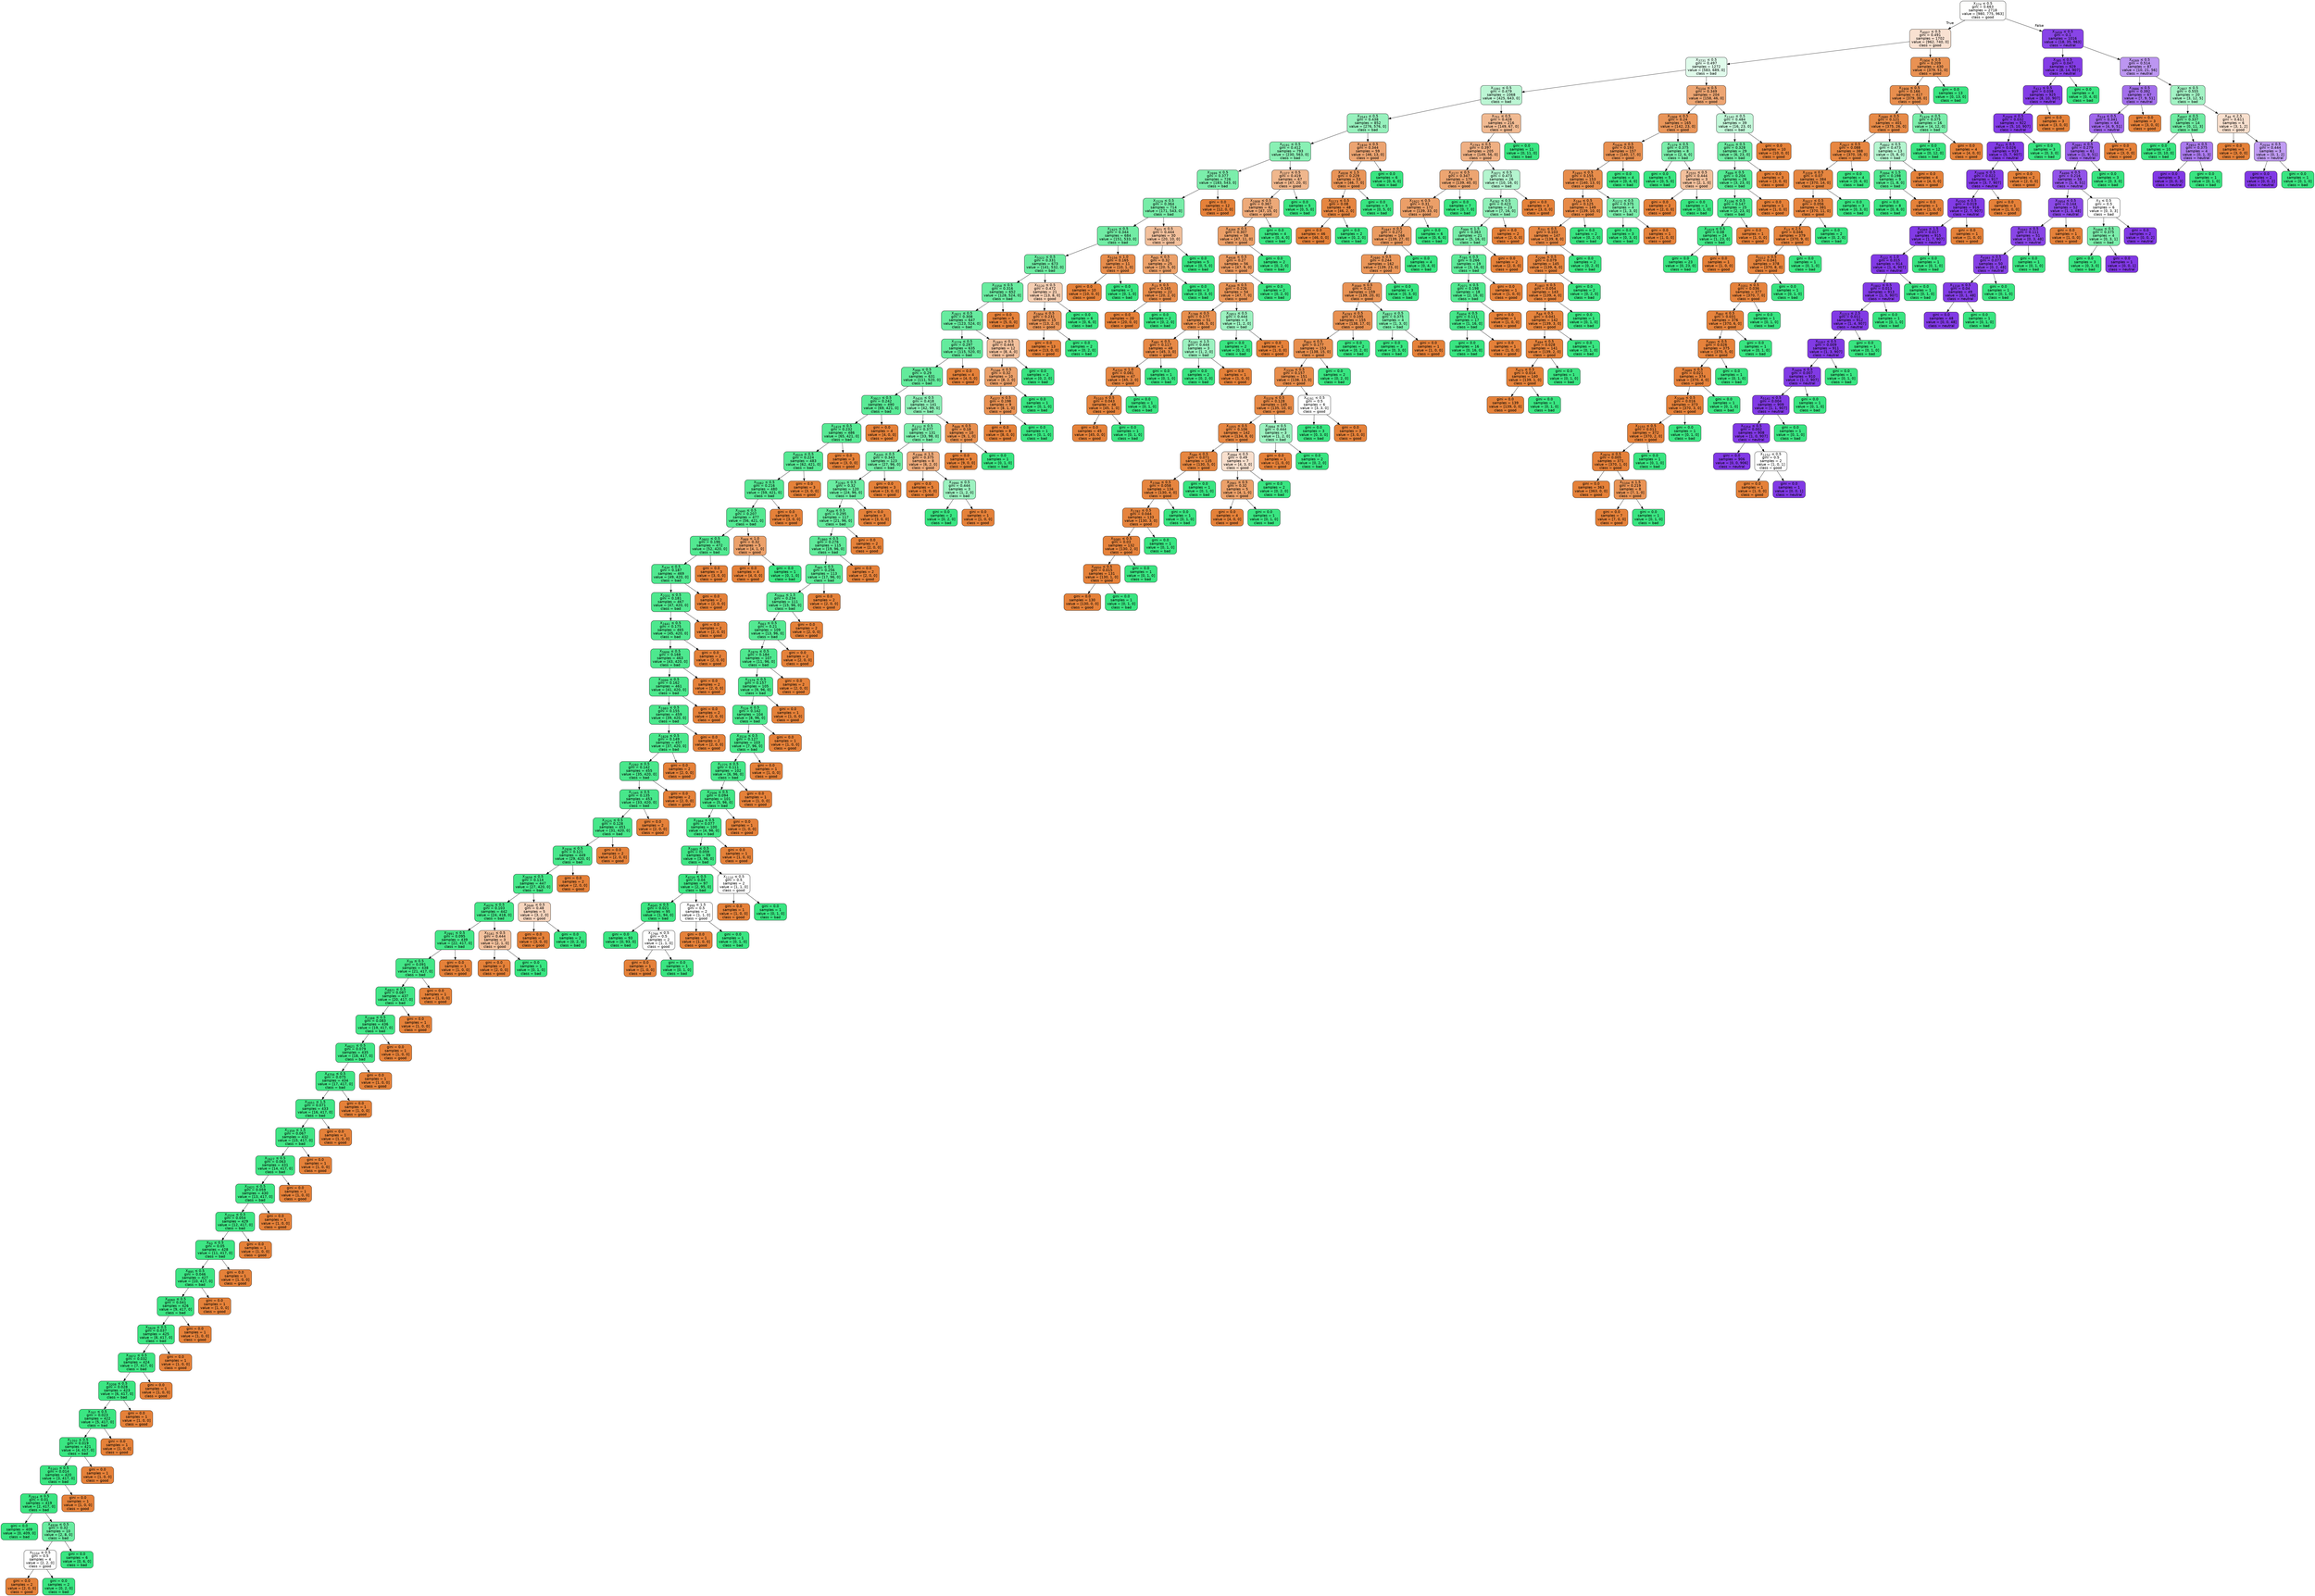 digraph Tree {
node [shape=box, style="filled, rounded", color="black", fontname=helvetica] ;
edge [fontname=helvetica] ;
0 [label=<X<SUB>274</SUB> &le; 0.5<br/>gini = 0.663<br/>samples = 2718<br/>value = [980, 775, 963]<br/>class = good>, fillcolor="#e5813902"] ;
1 [label=<X<SUB>4007</SUB> &le; 0.5<br/>gini = 0.491<br/>samples = 1702<br/>value = [962, 740, 0]<br/>class = good>, fillcolor="#e581393b"] ;
0 -> 1 [labeldistance=2.5, labelangle=45, headlabel="True"] ;
2 [label=<X<SUB>3731</SUB> &le; 0.5<br/>gini = 0.497<br/>samples = 1272<br/>value = [583, 689, 0]<br/>class = bad>, fillcolor="#39e58127"] ;
1 -> 2 ;
3 [label=<X<SUB>1091</SUB> &le; 0.5<br/>gini = 0.479<br/>samples = 1068<br/>value = [425, 643, 0]<br/>class = bad>, fillcolor="#39e58156"] ;
2 -> 3 ;
4 [label=<X<SUB>3543</SUB> &le; 0.5<br/>gini = 0.438<br/>samples = 852<br/>value = [276, 576, 0]<br/>class = bad>, fillcolor="#39e58185"] ;
3 -> 4 ;
5 [label=<X<SUB>4191</SUB> &le; 0.5<br/>gini = 0.412<br/>samples = 793<br/>value = [230, 563, 0]<br/>class = bad>, fillcolor="#39e58197"] ;
4 -> 5 ;
6 [label=<X<SUB>2699</SUB> &le; 0.5<br/>gini = 0.377<br/>samples = 726<br/>value = [183, 543, 0]<br/>class = bad>, fillcolor="#39e581a9"] ;
5 -> 6 ;
7 [label=<X<SUB>1529</SUB> &le; 0.5<br/>gini = 0.364<br/>samples = 714<br/>value = [171, 543, 0]<br/>class = bad>, fillcolor="#39e581af"] ;
6 -> 7 ;
8 [label=<X<SUB>2425</SUB> &le; 0.5<br/>gini = 0.344<br/>samples = 684<br/>value = [151, 533, 0]<br/>class = bad>, fillcolor="#39e581b7"] ;
7 -> 8 ;
9 [label=<X<SUB>5322</SUB> &le; 0.5<br/>gini = 0.331<br/>samples = 673<br/>value = [141, 532, 0]<br/>class = bad>, fillcolor="#39e581bb"] ;
8 -> 9 ;
10 [label=<X<SUB>3358</SUB> &le; 0.5<br/>gini = 0.316<br/>samples = 652<br/>value = [128, 524, 0]<br/>class = bad>, fillcolor="#39e581c1"] ;
9 -> 10 ;
11 [label=<X<SUB>2821</SUB> &le; 0.5<br/>gini = 0.308<br/>samples = 647<br/>value = [123, 524, 0]<br/>class = bad>, fillcolor="#39e581c3"] ;
10 -> 11 ;
12 [label=<X<SUB>3779</SUB> &le; 0.5<br/>gini = 0.297<br/>samples = 635<br/>value = [115, 520, 0]<br/>class = bad>, fillcolor="#39e581c7"] ;
11 -> 12 ;
13 [label=<X<SUB>999</SUB> &le; 0.5<br/>gini = 0.29<br/>samples = 631<br/>value = [111, 520, 0]<br/>class = bad>, fillcolor="#39e581c9"] ;
12 -> 13 ;
14 [label=<X<SUB>3917</SUB> &le; 0.5<br/>gini = 0.242<br/>samples = 490<br/>value = [69, 421, 0]<br/>class = bad>, fillcolor="#39e581d5"] ;
13 -> 14 ;
15 [label=<X<SUB>1419</SUB> &le; 0.5<br/>gini = 0.232<br/>samples = 486<br/>value = [65, 421, 0]<br/>class = bad>, fillcolor="#39e581d8"] ;
14 -> 15 ;
16 [label=<X<SUB>4019</SUB> &le; 0.5<br/>gini = 0.224<br/>samples = 483<br/>value = [62, 421, 0]<br/>class = bad>, fillcolor="#39e581d9"] ;
15 -> 16 ;
17 [label=<X<SUB>5082</SUB> &le; 0.5<br/>gini = 0.216<br/>samples = 480<br/>value = [59, 421, 0]<br/>class = bad>, fillcolor="#39e581db"] ;
16 -> 17 ;
18 [label=<X<SUB>2440</SUB> &le; 0.5<br/>gini = 0.207<br/>samples = 477<br/>value = [56, 421, 0]<br/>class = bad>, fillcolor="#39e581dd"] ;
17 -> 18 ;
19 [label=<X<SUB>3602</SUB> &le; 0.5<br/>gini = 0.196<br/>samples = 472<br/>value = [52, 420, 0]<br/>class = bad>, fillcolor="#39e581df"] ;
18 -> 19 ;
20 [label=<X<SUB>434</SUB> &le; 0.5<br/>gini = 0.187<br/>samples = 469<br/>value = [49, 420, 0]<br/>class = bad>, fillcolor="#39e581e1"] ;
19 -> 20 ;
21 [label=<X<SUB>2331</SUB> &le; 0.5<br/>gini = 0.181<br/>samples = 467<br/>value = [47, 420, 0]<br/>class = bad>, fillcolor="#39e581e2"] ;
20 -> 21 ;
22 [label=<X<SUB>2441</SUB> &le; 0.5<br/>gini = 0.175<br/>samples = 465<br/>value = [45, 420, 0]<br/>class = bad>, fillcolor="#39e581e4"] ;
21 -> 22 ;
23 [label=<X<SUB>5606</SUB> &le; 0.5<br/>gini = 0.168<br/>samples = 463<br/>value = [43, 420, 0]<br/>class = bad>, fillcolor="#39e581e5"] ;
22 -> 23 ;
24 [label=<X<SUB>3099</SUB> &le; 0.5<br/>gini = 0.162<br/>samples = 461<br/>value = [41, 420, 0]<br/>class = bad>, fillcolor="#39e581e6"] ;
23 -> 24 ;
25 [label=<X<SUB>1983</SUB> &le; 0.5<br/>gini = 0.155<br/>samples = 459<br/>value = [39, 420, 0]<br/>class = bad>, fillcolor="#39e581e7"] ;
24 -> 25 ;
26 [label=<X<SUB>1828</SUB> &le; 0.5<br/>gini = 0.149<br/>samples = 457<br/>value = [37, 420, 0]<br/>class = bad>, fillcolor="#39e581e9"] ;
25 -> 26 ;
27 [label=<X<SUB>2292</SUB> &le; 0.5<br/>gini = 0.142<br/>samples = 455<br/>value = [35, 420, 0]<br/>class = bad>, fillcolor="#39e581ea"] ;
26 -> 27 ;
28 [label=<X<SUB>1345</SUB> &le; 0.5<br/>gini = 0.135<br/>samples = 453<br/>value = [33, 420, 0]<br/>class = bad>, fillcolor="#39e581eb"] ;
27 -> 28 ;
29 [label=<X<SUB>2525</SUB> &le; 0.5<br/>gini = 0.128<br/>samples = 451<br/>value = [31, 420, 0]<br/>class = bad>, fillcolor="#39e581ec"] ;
28 -> 29 ;
30 [label=<X<SUB>2936</SUB> &le; 0.5<br/>gini = 0.121<br/>samples = 449<br/>value = [29, 420, 0]<br/>class = bad>, fillcolor="#39e581ed"] ;
29 -> 30 ;
31 [label=<X<SUB>3658</SUB> &le; 0.5<br/>gini = 0.114<br/>samples = 447<br/>value = [27, 420, 0]<br/>class = bad>, fillcolor="#39e581ef"] ;
30 -> 31 ;
32 [label=<X<SUB>4076</SUB> &le; 0.5<br/>gini = 0.103<br/>samples = 442<br/>value = [24, 418, 0]<br/>class = bad>, fillcolor="#39e581f0"] ;
31 -> 32 ;
33 [label=<X<SUB>2991</SUB> &le; 0.5<br/>gini = 0.095<br/>samples = 439<br/>value = [22, 417, 0]<br/>class = bad>, fillcolor="#39e581f2"] ;
32 -> 33 ;
34 [label=<X<SUB>39</SUB> &le; 0.5<br/>gini = 0.091<br/>samples = 438<br/>value = [21, 417, 0]<br/>class = bad>, fillcolor="#39e581f2"] ;
33 -> 34 ;
35 [label=<X<SUB>4821</SUB> &le; 0.5<br/>gini = 0.087<br/>samples = 437<br/>value = [20, 417, 0]<br/>class = bad>, fillcolor="#39e581f3"] ;
34 -> 35 ;
36 [label=<X<SUB>2388</SUB> &le; 0.5<br/>gini = 0.083<br/>samples = 436<br/>value = [19, 417, 0]<br/>class = bad>, fillcolor="#39e581f3"] ;
35 -> 36 ;
37 [label=<X<SUB>4621</SUB> &le; 0.5<br/>gini = 0.079<br/>samples = 435<br/>value = [18, 417, 0]<br/>class = bad>, fillcolor="#39e581f4"] ;
36 -> 37 ;
38 [label=<X<SUB>4756</SUB> &le; 0.5<br/>gini = 0.075<br/>samples = 434<br/>value = [17, 417, 0]<br/>class = bad>, fillcolor="#39e581f5"] ;
37 -> 38 ;
39 [label=<X<SUB>3051</SUB> &le; 1.5<br/>gini = 0.071<br/>samples = 433<br/>value = [16, 417, 0]<br/>class = bad>, fillcolor="#39e581f5"] ;
38 -> 39 ;
40 [label=<X<SUB>1359</SUB> &le; 1.5<br/>gini = 0.067<br/>samples = 432<br/>value = [15, 417, 0]<br/>class = bad>, fillcolor="#39e581f6"] ;
39 -> 40 ;
41 [label=<X<SUB>1627</SUB> &le; 0.5<br/>gini = 0.063<br/>samples = 431<br/>value = [14, 417, 0]<br/>class = bad>, fillcolor="#39e581f6"] ;
40 -> 41 ;
42 [label=<X<SUB>2421</SUB> &le; 0.5<br/>gini = 0.059<br/>samples = 430<br/>value = [13, 417, 0]<br/>class = bad>, fillcolor="#39e581f7"] ;
41 -> 42 ;
43 [label=<X<SUB>2534</SUB> &le; 0.5<br/>gini = 0.054<br/>samples = 429<br/>value = [12, 417, 0]<br/>class = bad>, fillcolor="#39e581f8"] ;
42 -> 43 ;
44 [label=<X<SUB>93</SUB> &le; 0.5<br/>gini = 0.05<br/>samples = 428<br/>value = [11, 417, 0]<br/>class = bad>, fillcolor="#39e581f8"] ;
43 -> 44 ;
45 [label=<X<SUB>895</SUB> &le; 0.5<br/>gini = 0.046<br/>samples = 427<br/>value = [10, 417, 0]<br/>class = bad>, fillcolor="#39e581f9"] ;
44 -> 45 ;
46 [label=<X<SUB>4060</SUB> &le; 0.5<br/>gini = 0.041<br/>samples = 426<br/>value = [9, 417, 0]<br/>class = bad>, fillcolor="#39e581f9"] ;
45 -> 46 ;
47 [label=<X<SUB>5628</SUB> &le; 0.5<br/>gini = 0.037<br/>samples = 425<br/>value = [8, 417, 0]<br/>class = bad>, fillcolor="#39e581fa"] ;
46 -> 47 ;
48 [label=<X<SUB>3972</SUB> &le; 0.5<br/>gini = 0.032<br/>samples = 424<br/>value = [7, 417, 0]<br/>class = bad>, fillcolor="#39e581fb"] ;
47 -> 48 ;
49 [label=<X<SUB>3208</SUB> &le; 0.5<br/>gini = 0.028<br/>samples = 423<br/>value = [6, 417, 0]<br/>class = bad>, fillcolor="#39e581fb"] ;
48 -> 49 ;
50 [label=<X<SUB>707</SUB> &le; 0.5<br/>gini = 0.023<br/>samples = 422<br/>value = [5, 417, 0]<br/>class = bad>, fillcolor="#39e581fc"] ;
49 -> 50 ;
51 [label=<X<SUB>1702</SUB> &le; 0.5<br/>gini = 0.019<br/>samples = 421<br/>value = [4, 417, 0]<br/>class = bad>, fillcolor="#39e581fd"] ;
50 -> 51 ;
52 [label=<X<SUB>5163</SUB> &le; 0.5<br/>gini = 0.014<br/>samples = 420<br/>value = [3, 417, 0]<br/>class = bad>, fillcolor="#39e581fd"] ;
51 -> 52 ;
53 [label=<X<SUB>2914</SUB> &le; 0.5<br/>gini = 0.01<br/>samples = 419<br/>value = [2, 417, 0]<br/>class = bad>, fillcolor="#39e581fe"] ;
52 -> 53 ;
54 [label=<gini = 0.0<br/>samples = 409<br/>value = [0, 409, 0]<br/>class = bad>, fillcolor="#39e581ff"] ;
53 -> 54 ;
55 [label=<X<SUB>4938</SUB> &le; 0.5<br/>gini = 0.32<br/>samples = 10<br/>value = [2, 8, 0]<br/>class = bad>, fillcolor="#39e581bf"] ;
53 -> 55 ;
56 [label=<X<SUB>5104</SUB> &le; 0.5<br/>gini = 0.5<br/>samples = 4<br/>value = [2, 2, 0]<br/>class = good>, fillcolor="#e5813900"] ;
55 -> 56 ;
57 [label=<gini = 0.0<br/>samples = 2<br/>value = [2, 0, 0]<br/>class = good>, fillcolor="#e58139ff"] ;
56 -> 57 ;
58 [label=<gini = 0.0<br/>samples = 2<br/>value = [0, 2, 0]<br/>class = bad>, fillcolor="#39e581ff"] ;
56 -> 58 ;
59 [label=<gini = 0.0<br/>samples = 6<br/>value = [0, 6, 0]<br/>class = bad>, fillcolor="#39e581ff"] ;
55 -> 59 ;
60 [label=<gini = 0.0<br/>samples = 1<br/>value = [1, 0, 0]<br/>class = good>, fillcolor="#e58139ff"] ;
52 -> 60 ;
61 [label=<gini = 0.0<br/>samples = 1<br/>value = [1, 0, 0]<br/>class = good>, fillcolor="#e58139ff"] ;
51 -> 61 ;
62 [label=<gini = 0.0<br/>samples = 1<br/>value = [1, 0, 0]<br/>class = good>, fillcolor="#e58139ff"] ;
50 -> 62 ;
63 [label=<gini = 0.0<br/>samples = 1<br/>value = [1, 0, 0]<br/>class = good>, fillcolor="#e58139ff"] ;
49 -> 63 ;
64 [label=<gini = 0.0<br/>samples = 1<br/>value = [1, 0, 0]<br/>class = good>, fillcolor="#e58139ff"] ;
48 -> 64 ;
65 [label=<gini = 0.0<br/>samples = 1<br/>value = [1, 0, 0]<br/>class = good>, fillcolor="#e58139ff"] ;
47 -> 65 ;
66 [label=<gini = 0.0<br/>samples = 1<br/>value = [1, 0, 0]<br/>class = good>, fillcolor="#e58139ff"] ;
46 -> 66 ;
67 [label=<gini = 0.0<br/>samples = 1<br/>value = [1, 0, 0]<br/>class = good>, fillcolor="#e58139ff"] ;
45 -> 67 ;
68 [label=<gini = 0.0<br/>samples = 1<br/>value = [1, 0, 0]<br/>class = good>, fillcolor="#e58139ff"] ;
44 -> 68 ;
69 [label=<gini = 0.0<br/>samples = 1<br/>value = [1, 0, 0]<br/>class = good>, fillcolor="#e58139ff"] ;
43 -> 69 ;
70 [label=<gini = 0.0<br/>samples = 1<br/>value = [1, 0, 0]<br/>class = good>, fillcolor="#e58139ff"] ;
42 -> 70 ;
71 [label=<gini = 0.0<br/>samples = 1<br/>value = [1, 0, 0]<br/>class = good>, fillcolor="#e58139ff"] ;
41 -> 71 ;
72 [label=<gini = 0.0<br/>samples = 1<br/>value = [1, 0, 0]<br/>class = good>, fillcolor="#e58139ff"] ;
40 -> 72 ;
73 [label=<gini = 0.0<br/>samples = 1<br/>value = [1, 0, 0]<br/>class = good>, fillcolor="#e58139ff"] ;
39 -> 73 ;
74 [label=<gini = 0.0<br/>samples = 1<br/>value = [1, 0, 0]<br/>class = good>, fillcolor="#e58139ff"] ;
38 -> 74 ;
75 [label=<gini = 0.0<br/>samples = 1<br/>value = [1, 0, 0]<br/>class = good>, fillcolor="#e58139ff"] ;
37 -> 75 ;
76 [label=<gini = 0.0<br/>samples = 1<br/>value = [1, 0, 0]<br/>class = good>, fillcolor="#e58139ff"] ;
36 -> 76 ;
77 [label=<gini = 0.0<br/>samples = 1<br/>value = [1, 0, 0]<br/>class = good>, fillcolor="#e58139ff"] ;
35 -> 77 ;
78 [label=<gini = 0.0<br/>samples = 1<br/>value = [1, 0, 0]<br/>class = good>, fillcolor="#e58139ff"] ;
34 -> 78 ;
79 [label=<gini = 0.0<br/>samples = 1<br/>value = [1, 0, 0]<br/>class = good>, fillcolor="#e58139ff"] ;
33 -> 79 ;
80 [label=<X<SUB>5161</SUB> &le; 0.5<br/>gini = 0.444<br/>samples = 3<br/>value = [2, 1, 0]<br/>class = good>, fillcolor="#e581397f"] ;
32 -> 80 ;
81 [label=<gini = 0.0<br/>samples = 2<br/>value = [2, 0, 0]<br/>class = good>, fillcolor="#e58139ff"] ;
80 -> 81 ;
82 [label=<gini = 0.0<br/>samples = 1<br/>value = [0, 1, 0]<br/>class = bad>, fillcolor="#39e581ff"] ;
80 -> 82 ;
83 [label=<X<SUB>2646</SUB> &le; 0.5<br/>gini = 0.48<br/>samples = 5<br/>value = [3, 2, 0]<br/>class = good>, fillcolor="#e5813955"] ;
31 -> 83 ;
84 [label=<gini = 0.0<br/>samples = 3<br/>value = [3, 0, 0]<br/>class = good>, fillcolor="#e58139ff"] ;
83 -> 84 ;
85 [label=<gini = 0.0<br/>samples = 2<br/>value = [0, 2, 0]<br/>class = bad>, fillcolor="#39e581ff"] ;
83 -> 85 ;
86 [label=<gini = 0.0<br/>samples = 2<br/>value = [2, 0, 0]<br/>class = good>, fillcolor="#e58139ff"] ;
30 -> 86 ;
87 [label=<gini = 0.0<br/>samples = 2<br/>value = [2, 0, 0]<br/>class = good>, fillcolor="#e58139ff"] ;
29 -> 87 ;
88 [label=<gini = 0.0<br/>samples = 2<br/>value = [2, 0, 0]<br/>class = good>, fillcolor="#e58139ff"] ;
28 -> 88 ;
89 [label=<gini = 0.0<br/>samples = 2<br/>value = [2, 0, 0]<br/>class = good>, fillcolor="#e58139ff"] ;
27 -> 89 ;
90 [label=<gini = 0.0<br/>samples = 2<br/>value = [2, 0, 0]<br/>class = good>, fillcolor="#e58139ff"] ;
26 -> 90 ;
91 [label=<gini = 0.0<br/>samples = 2<br/>value = [2, 0, 0]<br/>class = good>, fillcolor="#e58139ff"] ;
25 -> 91 ;
92 [label=<gini = 0.0<br/>samples = 2<br/>value = [2, 0, 0]<br/>class = good>, fillcolor="#e58139ff"] ;
24 -> 92 ;
93 [label=<gini = 0.0<br/>samples = 2<br/>value = [2, 0, 0]<br/>class = good>, fillcolor="#e58139ff"] ;
23 -> 93 ;
94 [label=<gini = 0.0<br/>samples = 2<br/>value = [2, 0, 0]<br/>class = good>, fillcolor="#e58139ff"] ;
22 -> 94 ;
95 [label=<gini = 0.0<br/>samples = 2<br/>value = [2, 0, 0]<br/>class = good>, fillcolor="#e58139ff"] ;
21 -> 95 ;
96 [label=<gini = 0.0<br/>samples = 2<br/>value = [2, 0, 0]<br/>class = good>, fillcolor="#e58139ff"] ;
20 -> 96 ;
97 [label=<gini = 0.0<br/>samples = 3<br/>value = [3, 0, 0]<br/>class = good>, fillcolor="#e58139ff"] ;
19 -> 97 ;
98 [label=<X<SUB>969</SUB> &le; 1.0<br/>gini = 0.32<br/>samples = 5<br/>value = [4, 1, 0]<br/>class = good>, fillcolor="#e58139bf"] ;
18 -> 98 ;
99 [label=<gini = 0.0<br/>samples = 4<br/>value = [4, 0, 0]<br/>class = good>, fillcolor="#e58139ff"] ;
98 -> 99 ;
100 [label=<gini = 0.0<br/>samples = 1<br/>value = [0, 1, 0]<br/>class = bad>, fillcolor="#39e581ff"] ;
98 -> 100 ;
101 [label=<gini = 0.0<br/>samples = 3<br/>value = [3, 0, 0]<br/>class = good>, fillcolor="#e58139ff"] ;
17 -> 101 ;
102 [label=<gini = 0.0<br/>samples = 3<br/>value = [3, 0, 0]<br/>class = good>, fillcolor="#e58139ff"] ;
16 -> 102 ;
103 [label=<gini = 0.0<br/>samples = 3<br/>value = [3, 0, 0]<br/>class = good>, fillcolor="#e58139ff"] ;
15 -> 103 ;
104 [label=<gini = 0.0<br/>samples = 4<br/>value = [4, 0, 0]<br/>class = good>, fillcolor="#e58139ff"] ;
14 -> 104 ;
105 [label=<X<SUB>5435</SUB> &le; 0.5<br/>gini = 0.418<br/>samples = 141<br/>value = [42, 99, 0]<br/>class = bad>, fillcolor="#39e58193"] ;
13 -> 105 ;
106 [label=<X<SUB>1152</SUB> &le; 0.5<br/>gini = 0.377<br/>samples = 131<br/>value = [33, 98, 0]<br/>class = bad>, fillcolor="#39e581a9"] ;
105 -> 106 ;
107 [label=<X<SUB>4205</SUB> &le; 0.5<br/>gini = 0.343<br/>samples = 123<br/>value = [27, 96, 0]<br/>class = bad>, fillcolor="#39e581b7"] ;
106 -> 107 ;
108 [label=<X<SUB>3283</SUB> &le; 0.5<br/>gini = 0.32<br/>samples = 120<br/>value = [24, 96, 0]<br/>class = bad>, fillcolor="#39e581bf"] ;
107 -> 108 ;
109 [label=<X<SUB>589</SUB> &le; 0.5<br/>gini = 0.295<br/>samples = 117<br/>value = [21, 96, 0]<br/>class = bad>, fillcolor="#39e581c7"] ;
108 -> 109 ;
110 [label=<X<SUB>1860</SUB> &le; 0.5<br/>gini = 0.276<br/>samples = 115<br/>value = [19, 96, 0]<br/>class = bad>, fillcolor="#39e581cd"] ;
109 -> 110 ;
111 [label=<X<SUB>965</SUB> &le; 0.5<br/>gini = 0.256<br/>samples = 113<br/>value = [17, 96, 0]<br/>class = bad>, fillcolor="#39e581d2"] ;
110 -> 111 ;
112 [label=<X<SUB>5064</SUB> &le; 1.5<br/>gini = 0.234<br/>samples = 111<br/>value = [15, 96, 0]<br/>class = bad>, fillcolor="#39e581d7"] ;
111 -> 112 ;
113 [label=<X<SUB>663</SUB> &le; 0.5<br/>gini = 0.21<br/>samples = 109<br/>value = [13, 96, 0]<br/>class = bad>, fillcolor="#39e581dc"] ;
112 -> 113 ;
114 [label=<X<SUB>2879</SUB> &le; 0.5<br/>gini = 0.184<br/>samples = 107<br/>value = [11, 96, 0]<br/>class = bad>, fillcolor="#39e581e2"] ;
113 -> 114 ;
115 [label=<X<SUB>1579</SUB> &le; 0.5<br/>gini = 0.157<br/>samples = 105<br/>value = [9, 96, 0]<br/>class = bad>, fillcolor="#39e581e7"] ;
114 -> 115 ;
116 [label=<X<SUB>516</SUB> &le; 0.5<br/>gini = 0.142<br/>samples = 104<br/>value = [8, 96, 0]<br/>class = bad>, fillcolor="#39e581ea"] ;
115 -> 116 ;
117 [label=<X<SUB>3516</SUB> &le; 0.5<br/>gini = 0.127<br/>samples = 103<br/>value = [7, 96, 0]<br/>class = bad>, fillcolor="#39e581ec"] ;
116 -> 117 ;
118 [label=<X<SUB>1775</SUB> &le; 0.5<br/>gini = 0.111<br/>samples = 102<br/>value = [6, 96, 0]<br/>class = bad>, fillcolor="#39e581ef"] ;
117 -> 118 ;
119 [label=<X<SUB>2506</SUB> &le; 0.5<br/>gini = 0.094<br/>samples = 101<br/>value = [5, 96, 0]<br/>class = bad>, fillcolor="#39e581f2"] ;
118 -> 119 ;
120 [label=<X<SUB>1964</SUB> &le; 0.5<br/>gini = 0.077<br/>samples = 100<br/>value = [4, 96, 0]<br/>class = bad>, fillcolor="#39e581f4"] ;
119 -> 120 ;
121 [label=<X<SUB>1683</SUB> &le; 0.5<br/>gini = 0.059<br/>samples = 99<br/>value = [3, 96, 0]<br/>class = bad>, fillcolor="#39e581f7"] ;
120 -> 121 ;
122 [label=<X<SUB>4720</SUB> &le; 0.5<br/>gini = 0.04<br/>samples = 97<br/>value = [2, 95, 0]<br/>class = bad>, fillcolor="#39e581fa"] ;
121 -> 122 ;
123 [label=<X<SUB>4045</SUB> &le; 0.5<br/>gini = 0.021<br/>samples = 95<br/>value = [1, 94, 0]<br/>class = bad>, fillcolor="#39e581fc"] ;
122 -> 123 ;
124 [label=<gini = 0.0<br/>samples = 93<br/>value = [0, 93, 0]<br/>class = bad>, fillcolor="#39e581ff"] ;
123 -> 124 ;
125 [label=<X<SUB>1766</SUB> &le; 0.5<br/>gini = 0.5<br/>samples = 2<br/>value = [1, 1, 0]<br/>class = good>, fillcolor="#e5813900"] ;
123 -> 125 ;
126 [label=<gini = 0.0<br/>samples = 1<br/>value = [1, 0, 0]<br/>class = good>, fillcolor="#e58139ff"] ;
125 -> 126 ;
127 [label=<gini = 0.0<br/>samples = 1<br/>value = [0, 1, 0]<br/>class = bad>, fillcolor="#39e581ff"] ;
125 -> 127 ;
128 [label=<X<SUB>999</SUB> &le; 1.5<br/>gini = 0.5<br/>samples = 2<br/>value = [1, 1, 0]<br/>class = good>, fillcolor="#e5813900"] ;
122 -> 128 ;
129 [label=<gini = 0.0<br/>samples = 1<br/>value = [1, 0, 0]<br/>class = good>, fillcolor="#e58139ff"] ;
128 -> 129 ;
130 [label=<gini = 0.0<br/>samples = 1<br/>value = [0, 1, 0]<br/>class = bad>, fillcolor="#39e581ff"] ;
128 -> 130 ;
131 [label=<X<SUB>1110</SUB> &le; 0.5<br/>gini = 0.5<br/>samples = 2<br/>value = [1, 1, 0]<br/>class = good>, fillcolor="#e5813900"] ;
121 -> 131 ;
132 [label=<gini = 0.0<br/>samples = 1<br/>value = [1, 0, 0]<br/>class = good>, fillcolor="#e58139ff"] ;
131 -> 132 ;
133 [label=<gini = 0.0<br/>samples = 1<br/>value = [0, 1, 0]<br/>class = bad>, fillcolor="#39e581ff"] ;
131 -> 133 ;
134 [label=<gini = 0.0<br/>samples = 1<br/>value = [1, 0, 0]<br/>class = good>, fillcolor="#e58139ff"] ;
120 -> 134 ;
135 [label=<gini = 0.0<br/>samples = 1<br/>value = [1, 0, 0]<br/>class = good>, fillcolor="#e58139ff"] ;
119 -> 135 ;
136 [label=<gini = 0.0<br/>samples = 1<br/>value = [1, 0, 0]<br/>class = good>, fillcolor="#e58139ff"] ;
118 -> 136 ;
137 [label=<gini = 0.0<br/>samples = 1<br/>value = [1, 0, 0]<br/>class = good>, fillcolor="#e58139ff"] ;
117 -> 137 ;
138 [label=<gini = 0.0<br/>samples = 1<br/>value = [1, 0, 0]<br/>class = good>, fillcolor="#e58139ff"] ;
116 -> 138 ;
139 [label=<gini = 0.0<br/>samples = 1<br/>value = [1, 0, 0]<br/>class = good>, fillcolor="#e58139ff"] ;
115 -> 139 ;
140 [label=<gini = 0.0<br/>samples = 2<br/>value = [2, 0, 0]<br/>class = good>, fillcolor="#e58139ff"] ;
114 -> 140 ;
141 [label=<gini = 0.0<br/>samples = 2<br/>value = [2, 0, 0]<br/>class = good>, fillcolor="#e58139ff"] ;
113 -> 141 ;
142 [label=<gini = 0.0<br/>samples = 2<br/>value = [2, 0, 0]<br/>class = good>, fillcolor="#e58139ff"] ;
112 -> 142 ;
143 [label=<gini = 0.0<br/>samples = 2<br/>value = [2, 0, 0]<br/>class = good>, fillcolor="#e58139ff"] ;
111 -> 143 ;
144 [label=<gini = 0.0<br/>samples = 2<br/>value = [2, 0, 0]<br/>class = good>, fillcolor="#e58139ff"] ;
110 -> 144 ;
145 [label=<gini = 0.0<br/>samples = 2<br/>value = [2, 0, 0]<br/>class = good>, fillcolor="#e58139ff"] ;
109 -> 145 ;
146 [label=<gini = 0.0<br/>samples = 3<br/>value = [3, 0, 0]<br/>class = good>, fillcolor="#e58139ff"] ;
108 -> 146 ;
147 [label=<gini = 0.0<br/>samples = 3<br/>value = [3, 0, 0]<br/>class = good>, fillcolor="#e58139ff"] ;
107 -> 147 ;
148 [label=<X<SUB>3396</SUB> &le; 1.5<br/>gini = 0.375<br/>samples = 8<br/>value = [6, 2, 0]<br/>class = good>, fillcolor="#e58139aa"] ;
106 -> 148 ;
149 [label=<gini = 0.0<br/>samples = 5<br/>value = [5, 0, 0]<br/>class = good>, fillcolor="#e58139ff"] ;
148 -> 149 ;
150 [label=<X<SUB>3990</SUB> &le; 0.5<br/>gini = 0.444<br/>samples = 3<br/>value = [1, 2, 0]<br/>class = bad>, fillcolor="#39e5817f"] ;
148 -> 150 ;
151 [label=<gini = 0.0<br/>samples = 2<br/>value = [0, 2, 0]<br/>class = bad>, fillcolor="#39e581ff"] ;
150 -> 151 ;
152 [label=<gini = 0.0<br/>samples = 1<br/>value = [1, 0, 0]<br/>class = good>, fillcolor="#e58139ff"] ;
150 -> 152 ;
153 [label=<X<SUB>949</SUB> &le; 0.5<br/>gini = 0.18<br/>samples = 10<br/>value = [9, 1, 0]<br/>class = good>, fillcolor="#e58139e3"] ;
105 -> 153 ;
154 [label=<gini = 0.0<br/>samples = 9<br/>value = [9, 0, 0]<br/>class = good>, fillcolor="#e58139ff"] ;
153 -> 154 ;
155 [label=<gini = 0.0<br/>samples = 1<br/>value = [0, 1, 0]<br/>class = bad>, fillcolor="#39e581ff"] ;
153 -> 155 ;
156 [label=<gini = 0.0<br/>samples = 4<br/>value = [4, 0, 0]<br/>class = good>, fillcolor="#e58139ff"] ;
12 -> 156 ;
157 [label=<X<SUB>1683</SUB> &le; 0.5<br/>gini = 0.444<br/>samples = 12<br/>value = [8, 4, 0]<br/>class = good>, fillcolor="#e581397f"] ;
11 -> 157 ;
158 [label=<X<SUB>5346</SUB> &le; 0.5<br/>gini = 0.32<br/>samples = 10<br/>value = [8, 2, 0]<br/>class = good>, fillcolor="#e58139bf"] ;
157 -> 158 ;
159 [label=<X<SUB>4377</SUB> &le; 0.5<br/>gini = 0.198<br/>samples = 9<br/>value = [8, 1, 0]<br/>class = good>, fillcolor="#e58139df"] ;
158 -> 159 ;
160 [label=<gini = 0.0<br/>samples = 8<br/>value = [8, 0, 0]<br/>class = good>, fillcolor="#e58139ff"] ;
159 -> 160 ;
161 [label=<gini = 0.0<br/>samples = 1<br/>value = [0, 1, 0]<br/>class = bad>, fillcolor="#39e581ff"] ;
159 -> 161 ;
162 [label=<gini = 0.0<br/>samples = 1<br/>value = [0, 1, 0]<br/>class = bad>, fillcolor="#39e581ff"] ;
158 -> 162 ;
163 [label=<gini = 0.0<br/>samples = 2<br/>value = [0, 2, 0]<br/>class = bad>, fillcolor="#39e581ff"] ;
157 -> 163 ;
164 [label=<gini = 0.0<br/>samples = 5<br/>value = [5, 0, 0]<br/>class = good>, fillcolor="#e58139ff"] ;
10 -> 164 ;
165 [label=<X<SUB>5120</SUB> &le; 0.5<br/>gini = 0.472<br/>samples = 21<br/>value = [13, 8, 0]<br/>class = good>, fillcolor="#e5813962"] ;
9 -> 165 ;
166 [label=<X<SUB>1904</SUB> &le; 0.5<br/>gini = 0.231<br/>samples = 15<br/>value = [13, 2, 0]<br/>class = good>, fillcolor="#e58139d8"] ;
165 -> 166 ;
167 [label=<gini = 0.0<br/>samples = 13<br/>value = [13, 0, 0]<br/>class = good>, fillcolor="#e58139ff"] ;
166 -> 167 ;
168 [label=<gini = 0.0<br/>samples = 2<br/>value = [0, 2, 0]<br/>class = bad>, fillcolor="#39e581ff"] ;
166 -> 168 ;
169 [label=<gini = 0.0<br/>samples = 6<br/>value = [0, 6, 0]<br/>class = bad>, fillcolor="#39e581ff"] ;
165 -> 169 ;
170 [label=<X<SUB>5156</SUB> &le; 1.0<br/>gini = 0.165<br/>samples = 11<br/>value = [10, 1, 0]<br/>class = good>, fillcolor="#e58139e6"] ;
8 -> 170 ;
171 [label=<gini = 0.0<br/>samples = 10<br/>value = [10, 0, 0]<br/>class = good>, fillcolor="#e58139ff"] ;
170 -> 171 ;
172 [label=<gini = 0.0<br/>samples = 1<br/>value = [0, 1, 0]<br/>class = bad>, fillcolor="#39e581ff"] ;
170 -> 172 ;
173 [label=<X<SUB>971</SUB> &le; 0.5<br/>gini = 0.444<br/>samples = 30<br/>value = [20, 10, 0]<br/>class = good>, fillcolor="#e581397f"] ;
7 -> 173 ;
174 [label=<X<SUB>665</SUB> &le; 0.5<br/>gini = 0.32<br/>samples = 25<br/>value = [20, 5, 0]<br/>class = good>, fillcolor="#e58139bf"] ;
173 -> 174 ;
175 [label=<X<SUB>13</SUB> &le; 0.5<br/>gini = 0.165<br/>samples = 22<br/>value = [20, 2, 0]<br/>class = good>, fillcolor="#e58139e6"] ;
174 -> 175 ;
176 [label=<gini = 0.0<br/>samples = 20<br/>value = [20, 0, 0]<br/>class = good>, fillcolor="#e58139ff"] ;
175 -> 176 ;
177 [label=<gini = 0.0<br/>samples = 2<br/>value = [0, 2, 0]<br/>class = bad>, fillcolor="#39e581ff"] ;
175 -> 177 ;
178 [label=<gini = 0.0<br/>samples = 3<br/>value = [0, 3, 0]<br/>class = bad>, fillcolor="#39e581ff"] ;
174 -> 178 ;
179 [label=<gini = 0.0<br/>samples = 5<br/>value = [0, 5, 0]<br/>class = bad>, fillcolor="#39e581ff"] ;
173 -> 179 ;
180 [label=<gini = 0.0<br/>samples = 12<br/>value = [12, 0, 0]<br/>class = good>, fillcolor="#e58139ff"] ;
6 -> 180 ;
181 [label=<X<SUB>1377</SUB> &le; 0.5<br/>gini = 0.419<br/>samples = 67<br/>value = [47, 20, 0]<br/>class = good>, fillcolor="#e5813992"] ;
5 -> 181 ;
182 [label=<X<SUB>1908</SUB> &le; 0.5<br/>gini = 0.367<br/>samples = 62<br/>value = [47, 15, 0]<br/>class = good>, fillcolor="#e58139ae"] ;
181 -> 182 ;
183 [label=<X<SUB>4284</SUB> &le; 0.5<br/>gini = 0.307<br/>samples = 58<br/>value = [47, 11, 0]<br/>class = good>, fillcolor="#e58139c3"] ;
182 -> 183 ;
184 [label=<X<SUB>4938</SUB> &le; 0.5<br/>gini = 0.27<br/>samples = 56<br/>value = [47, 9, 0]<br/>class = good>, fillcolor="#e58139ce"] ;
183 -> 184 ;
185 [label=<X<SUB>4269</SUB> &le; 0.5<br/>gini = 0.226<br/>samples = 54<br/>value = [47, 7, 0]<br/>class = good>, fillcolor="#e58139d9"] ;
184 -> 185 ;
186 [label=<X<SUB>1788</SUB> &le; 0.5<br/>gini = 0.177<br/>samples = 51<br/>value = [46, 5, 0]<br/>class = good>, fillcolor="#e58139e3"] ;
185 -> 186 ;
187 [label=<X<SUB>481</SUB> &le; 0.5<br/>gini = 0.117<br/>samples = 48<br/>value = [45, 3, 0]<br/>class = good>, fillcolor="#e58139ee"] ;
186 -> 187 ;
188 [label=<X<SUB>4720</SUB> &le; 1.0<br/>gini = 0.081<br/>samples = 47<br/>value = [45, 2, 0]<br/>class = good>, fillcolor="#e58139f4"] ;
187 -> 188 ;
189 [label=<X<SUB>5103</SUB> &le; 0.5<br/>gini = 0.043<br/>samples = 46<br/>value = [45, 1, 0]<br/>class = good>, fillcolor="#e58139f9"] ;
188 -> 189 ;
190 [label=<gini = 0.0<br/>samples = 45<br/>value = [45, 0, 0]<br/>class = good>, fillcolor="#e58139ff"] ;
189 -> 190 ;
191 [label=<gini = 0.0<br/>samples = 1<br/>value = [0, 1, 0]<br/>class = bad>, fillcolor="#39e581ff"] ;
189 -> 191 ;
192 [label=<gini = 0.0<br/>samples = 1<br/>value = [0, 1, 0]<br/>class = bad>, fillcolor="#39e581ff"] ;
188 -> 192 ;
193 [label=<gini = 0.0<br/>samples = 1<br/>value = [0, 1, 0]<br/>class = bad>, fillcolor="#39e581ff"] ;
187 -> 193 ;
194 [label=<X<SUB>5161</SUB> &le; 1.5<br/>gini = 0.444<br/>samples = 3<br/>value = [1, 2, 0]<br/>class = bad>, fillcolor="#39e5817f"] ;
186 -> 194 ;
195 [label=<gini = 0.0<br/>samples = 2<br/>value = [0, 2, 0]<br/>class = bad>, fillcolor="#39e581ff"] ;
194 -> 195 ;
196 [label=<gini = 0.0<br/>samples = 1<br/>value = [1, 0, 0]<br/>class = good>, fillcolor="#e58139ff"] ;
194 -> 196 ;
197 [label=<X<SUB>2853</SUB> &le; 0.5<br/>gini = 0.444<br/>samples = 3<br/>value = [1, 2, 0]<br/>class = bad>, fillcolor="#39e5817f"] ;
185 -> 197 ;
198 [label=<gini = 0.0<br/>samples = 2<br/>value = [0, 2, 0]<br/>class = bad>, fillcolor="#39e581ff"] ;
197 -> 198 ;
199 [label=<gini = 0.0<br/>samples = 1<br/>value = [1, 0, 0]<br/>class = good>, fillcolor="#e58139ff"] ;
197 -> 199 ;
200 [label=<gini = 0.0<br/>samples = 2<br/>value = [0, 2, 0]<br/>class = bad>, fillcolor="#39e581ff"] ;
184 -> 200 ;
201 [label=<gini = 0.0<br/>samples = 2<br/>value = [0, 2, 0]<br/>class = bad>, fillcolor="#39e581ff"] ;
183 -> 201 ;
202 [label=<gini = 0.0<br/>samples = 4<br/>value = [0, 4, 0]<br/>class = bad>, fillcolor="#39e581ff"] ;
182 -> 202 ;
203 [label=<gini = 0.0<br/>samples = 5<br/>value = [0, 5, 0]<br/>class = bad>, fillcolor="#39e581ff"] ;
181 -> 203 ;
204 [label=<X<SUB>1830</SUB> &le; 0.5<br/>gini = 0.344<br/>samples = 59<br/>value = [46, 13, 0]<br/>class = good>, fillcolor="#e58139b7"] ;
4 -> 204 ;
205 [label=<X<SUB>4938</SUB> &le; 1.5<br/>gini = 0.229<br/>samples = 53<br/>value = [46, 7, 0]<br/>class = good>, fillcolor="#e58139d8"] ;
204 -> 205 ;
206 [label=<X<SUB>5173</SUB> &le; 0.5<br/>gini = 0.08<br/>samples = 48<br/>value = [46, 2, 0]<br/>class = good>, fillcolor="#e58139f4"] ;
205 -> 206 ;
207 [label=<gini = 0.0<br/>samples = 46<br/>value = [46, 0, 0]<br/>class = good>, fillcolor="#e58139ff"] ;
206 -> 207 ;
208 [label=<gini = 0.0<br/>samples = 2<br/>value = [0, 2, 0]<br/>class = bad>, fillcolor="#39e581ff"] ;
206 -> 208 ;
209 [label=<gini = 0.0<br/>samples = 5<br/>value = [0, 5, 0]<br/>class = bad>, fillcolor="#39e581ff"] ;
205 -> 209 ;
210 [label=<gini = 0.0<br/>samples = 6<br/>value = [0, 6, 0]<br/>class = bad>, fillcolor="#39e581ff"] ;
204 -> 210 ;
211 [label=<X<SUB>751</SUB> &le; 0.5<br/>gini = 0.428<br/>samples = 216<br/>value = [149, 67, 0]<br/>class = good>, fillcolor="#e581398c"] ;
3 -> 211 ;
212 [label=<X<SUB>2793</SUB> &le; 0.5<br/>gini = 0.397<br/>samples = 205<br/>value = [149, 56, 0]<br/>class = good>, fillcolor="#e581399f"] ;
211 -> 212 ;
213 [label=<X<SUB>2177</SUB> &le; 0.5<br/>gini = 0.347<br/>samples = 179<br/>value = [139, 40, 0]<br/>class = good>, fillcolor="#e58139b6"] ;
212 -> 213 ;
214 [label=<X<SUB>1922</SUB> &le; 0.5<br/>gini = 0.31<br/>samples = 172<br/>value = [139, 33, 0]<br/>class = good>, fillcolor="#e58139c2"] ;
213 -> 214 ;
215 [label=<X<SUB>1647</SUB> &le; 0.5<br/>gini = 0.272<br/>samples = 166<br/>value = [139, 27, 0]<br/>class = good>, fillcolor="#e58139cd"] ;
214 -> 215 ;
216 [label=<X<SUB>2680</SUB> &le; 0.5<br/>gini = 0.244<br/>samples = 162<br/>value = [139, 23, 0]<br/>class = good>, fillcolor="#e58139d5"] ;
215 -> 216 ;
217 [label=<X<SUB>3040</SUB> &le; 0.5<br/>gini = 0.22<br/>samples = 159<br/>value = [139, 20, 0]<br/>class = good>, fillcolor="#e58139da"] ;
216 -> 217 ;
218 [label=<X<SUB>4783</SUB> &le; 0.5<br/>gini = 0.195<br/>samples = 155<br/>value = [138, 17, 0]<br/>class = good>, fillcolor="#e58139e0"] ;
217 -> 218 ;
219 [label=<X<SUB>802</SUB> &le; 0.5<br/>gini = 0.177<br/>samples = 153<br/>value = [138, 15, 0]<br/>class = good>, fillcolor="#e58139e3"] ;
218 -> 219 ;
220 [label=<X<SUB>3339</SUB> &le; 0.5<br/>gini = 0.157<br/>samples = 151<br/>value = [138, 13, 0]<br/>class = good>, fillcolor="#e58139e7"] ;
219 -> 220 ;
221 [label=<X<SUB>5379</SUB> &le; 0.5<br/>gini = 0.128<br/>samples = 145<br/>value = [135, 10, 0]<br/>class = good>, fillcolor="#e58139ec"] ;
220 -> 221 ;
222 [label=<X<SUB>1055</SUB> &le; 0.5<br/>gini = 0.106<br/>samples = 142<br/>value = [134, 8, 0]<br/>class = good>, fillcolor="#e58139f0"] ;
221 -> 222 ;
223 [label=<X<SUB>580</SUB> &le; 0.5<br/>gini = 0.071<br/>samples = 135<br/>value = [130, 5, 0]<br/>class = good>, fillcolor="#e58139f5"] ;
222 -> 223 ;
224 [label=<X<SUB>3788</SUB> &le; 0.5<br/>gini = 0.058<br/>samples = 134<br/>value = [130, 4, 0]<br/>class = good>, fillcolor="#e58139f7"] ;
223 -> 224 ;
225 [label=<X<SUB>1782</SUB> &le; 0.5<br/>gini = 0.044<br/>samples = 133<br/>value = [130, 3, 0]<br/>class = good>, fillcolor="#e58139f9"] ;
224 -> 225 ;
226 [label=<X<SUB>5085</SUB> &le; 0.5<br/>gini = 0.03<br/>samples = 132<br/>value = [130, 2, 0]<br/>class = good>, fillcolor="#e58139fb"] ;
225 -> 226 ;
227 [label=<X<SUB>4950</SUB> &le; 0.5<br/>gini = 0.015<br/>samples = 131<br/>value = [130, 1, 0]<br/>class = good>, fillcolor="#e58139fd"] ;
226 -> 227 ;
228 [label=<gini = 0.0<br/>samples = 130<br/>value = [130, 0, 0]<br/>class = good>, fillcolor="#e58139ff"] ;
227 -> 228 ;
229 [label=<gini = 0.0<br/>samples = 1<br/>value = [0, 1, 0]<br/>class = bad>, fillcolor="#39e581ff"] ;
227 -> 229 ;
230 [label=<gini = 0.0<br/>samples = 1<br/>value = [0, 1, 0]<br/>class = bad>, fillcolor="#39e581ff"] ;
226 -> 230 ;
231 [label=<gini = 0.0<br/>samples = 1<br/>value = [0, 1, 0]<br/>class = bad>, fillcolor="#39e581ff"] ;
225 -> 231 ;
232 [label=<gini = 0.0<br/>samples = 1<br/>value = [0, 1, 0]<br/>class = bad>, fillcolor="#39e581ff"] ;
224 -> 232 ;
233 [label=<gini = 0.0<br/>samples = 1<br/>value = [0, 1, 0]<br/>class = bad>, fillcolor="#39e581ff"] ;
223 -> 233 ;
234 [label=<X<SUB>3994</SUB> &le; 0.5<br/>gini = 0.49<br/>samples = 7<br/>value = [4, 3, 0]<br/>class = good>, fillcolor="#e5813940"] ;
222 -> 234 ;
235 [label=<X<SUB>2841</SUB> &le; 0.5<br/>gini = 0.32<br/>samples = 5<br/>value = [4, 1, 0]<br/>class = good>, fillcolor="#e58139bf"] ;
234 -> 235 ;
236 [label=<gini = 0.0<br/>samples = 4<br/>value = [4, 0, 0]<br/>class = good>, fillcolor="#e58139ff"] ;
235 -> 236 ;
237 [label=<gini = 0.0<br/>samples = 1<br/>value = [0, 1, 0]<br/>class = bad>, fillcolor="#39e581ff"] ;
235 -> 237 ;
238 [label=<gini = 0.0<br/>samples = 2<br/>value = [0, 2, 0]<br/>class = bad>, fillcolor="#39e581ff"] ;
234 -> 238 ;
239 [label=<X<SUB>3994</SUB> &le; 0.5<br/>gini = 0.444<br/>samples = 3<br/>value = [1, 2, 0]<br/>class = bad>, fillcolor="#39e5817f"] ;
221 -> 239 ;
240 [label=<gini = 0.0<br/>samples = 1<br/>value = [1, 0, 0]<br/>class = good>, fillcolor="#e58139ff"] ;
239 -> 240 ;
241 [label=<gini = 0.0<br/>samples = 2<br/>value = [0, 2, 0]<br/>class = bad>, fillcolor="#39e581ff"] ;
239 -> 241 ;
242 [label=<X<SUB>4191</SUB> &le; 0.5<br/>gini = 0.5<br/>samples = 6<br/>value = [3, 3, 0]<br/>class = good>, fillcolor="#e5813900"] ;
220 -> 242 ;
243 [label=<gini = 0.0<br/>samples = 3<br/>value = [0, 3, 0]<br/>class = bad>, fillcolor="#39e581ff"] ;
242 -> 243 ;
244 [label=<gini = 0.0<br/>samples = 3<br/>value = [3, 0, 0]<br/>class = good>, fillcolor="#e58139ff"] ;
242 -> 244 ;
245 [label=<gini = 0.0<br/>samples = 2<br/>value = [0, 2, 0]<br/>class = bad>, fillcolor="#39e581ff"] ;
219 -> 245 ;
246 [label=<gini = 0.0<br/>samples = 2<br/>value = [0, 2, 0]<br/>class = bad>, fillcolor="#39e581ff"] ;
218 -> 246 ;
247 [label=<X<SUB>4822</SUB> &le; 0.5<br/>gini = 0.375<br/>samples = 4<br/>value = [1, 3, 0]<br/>class = bad>, fillcolor="#39e581aa"] ;
217 -> 247 ;
248 [label=<gini = 0.0<br/>samples = 3<br/>value = [0, 3, 0]<br/>class = bad>, fillcolor="#39e581ff"] ;
247 -> 248 ;
249 [label=<gini = 0.0<br/>samples = 1<br/>value = [1, 0, 0]<br/>class = good>, fillcolor="#e58139ff"] ;
247 -> 249 ;
250 [label=<gini = 0.0<br/>samples = 3<br/>value = [0, 3, 0]<br/>class = bad>, fillcolor="#39e581ff"] ;
216 -> 250 ;
251 [label=<gini = 0.0<br/>samples = 4<br/>value = [0, 4, 0]<br/>class = bad>, fillcolor="#39e581ff"] ;
215 -> 251 ;
252 [label=<gini = 0.0<br/>samples = 6<br/>value = [0, 6, 0]<br/>class = bad>, fillcolor="#39e581ff"] ;
214 -> 252 ;
253 [label=<gini = 0.0<br/>samples = 7<br/>value = [0, 7, 0]<br/>class = bad>, fillcolor="#39e581ff"] ;
213 -> 253 ;
254 [label=<X<SUB>3071</SUB> &le; 0.5<br/>gini = 0.473<br/>samples = 26<br/>value = [10, 16, 0]<br/>class = bad>, fillcolor="#39e58160"] ;
212 -> 254 ;
255 [label=<X<SUB>4782</SUB> &le; 0.5<br/>gini = 0.423<br/>samples = 23<br/>value = [7, 16, 0]<br/>class = bad>, fillcolor="#39e5818f"] ;
254 -> 255 ;
256 [label=<X<SUB>999</SUB> &le; 1.5<br/>gini = 0.363<br/>samples = 21<br/>value = [5, 16, 0]<br/>class = bad>, fillcolor="#39e581af"] ;
255 -> 256 ;
257 [label=<X<SUB>785</SUB> &le; 0.5<br/>gini = 0.266<br/>samples = 19<br/>value = [3, 16, 0]<br/>class = bad>, fillcolor="#39e581cf"] ;
256 -> 257 ;
258 [label=<X<SUB>2071</SUB> &le; 0.5<br/>gini = 0.198<br/>samples = 18<br/>value = [2, 16, 0]<br/>class = bad>, fillcolor="#39e581df"] ;
257 -> 258 ;
259 [label=<X<SUB>4404</SUB> &le; 0.5<br/>gini = 0.111<br/>samples = 17<br/>value = [1, 16, 0]<br/>class = bad>, fillcolor="#39e581ef"] ;
258 -> 259 ;
260 [label=<gini = 0.0<br/>samples = 16<br/>value = [0, 16, 0]<br/>class = bad>, fillcolor="#39e581ff"] ;
259 -> 260 ;
261 [label=<gini = 0.0<br/>samples = 1<br/>value = [1, 0, 0]<br/>class = good>, fillcolor="#e58139ff"] ;
259 -> 261 ;
262 [label=<gini = 0.0<br/>samples = 1<br/>value = [1, 0, 0]<br/>class = good>, fillcolor="#e58139ff"] ;
258 -> 262 ;
263 [label=<gini = 0.0<br/>samples = 1<br/>value = [1, 0, 0]<br/>class = good>, fillcolor="#e58139ff"] ;
257 -> 263 ;
264 [label=<gini = 0.0<br/>samples = 2<br/>value = [2, 0, 0]<br/>class = good>, fillcolor="#e58139ff"] ;
256 -> 264 ;
265 [label=<gini = 0.0<br/>samples = 2<br/>value = [2, 0, 0]<br/>class = good>, fillcolor="#e58139ff"] ;
255 -> 265 ;
266 [label=<gini = 0.0<br/>samples = 3<br/>value = [3, 0, 0]<br/>class = good>, fillcolor="#e58139ff"] ;
254 -> 266 ;
267 [label=<gini = 0.0<br/>samples = 11<br/>value = [0, 11, 0]<br/>class = bad>, fillcolor="#39e581ff"] ;
211 -> 267 ;
268 [label=<X<SUB>5104</SUB> &le; 0.5<br/>gini = 0.349<br/>samples = 204<br/>value = [158, 46, 0]<br/>class = good>, fillcolor="#e58139b5"] ;
2 -> 268 ;
269 [label=<X<SUB>1908</SUB> &le; 0.5<br/>gini = 0.24<br/>samples = 165<br/>value = [142, 23, 0]<br/>class = good>, fillcolor="#e58139d6"] ;
268 -> 269 ;
270 [label=<X<SUB>5426</SUB> &le; 0.5<br/>gini = 0.193<br/>samples = 157<br/>value = [140, 17, 0]<br/>class = good>, fillcolor="#e58139e0"] ;
269 -> 270 ;
271 [label=<X<SUB>2493</SUB> &le; 0.5<br/>gini = 0.155<br/>samples = 153<br/>value = [140, 13, 0]<br/>class = good>, fillcolor="#e58139e7"] ;
270 -> 271 ;
272 [label=<X<SUB>194</SUB> &le; 0.5<br/>gini = 0.125<br/>samples = 149<br/>value = [139, 10, 0]<br/>class = good>, fillcolor="#e58139ed"] ;
271 -> 272 ;
273 [label=<X<SUB>751</SUB> &le; 0.5<br/>gini = 0.103<br/>samples = 147<br/>value = [139, 8, 0]<br/>class = good>, fillcolor="#e58139f0"] ;
272 -> 273 ;
274 [label=<X<SUB>2296</SUB> &le; 0.5<br/>gini = 0.079<br/>samples = 145<br/>value = [139, 6, 0]<br/>class = good>, fillcolor="#e58139f4"] ;
273 -> 274 ;
275 [label=<X<SUB>1807</SUB> &le; 0.5<br/>gini = 0.054<br/>samples = 143<br/>value = [139, 4, 0]<br/>class = good>, fillcolor="#e58139f8"] ;
274 -> 275 ;
276 [label=<X<SUB>68</SUB> &le; 0.5<br/>gini = 0.041<br/>samples = 142<br/>value = [139, 3, 0]<br/>class = good>, fillcolor="#e58139f9"] ;
275 -> 276 ;
277 [label=<X<SUB>494</SUB> &le; 0.5<br/>gini = 0.028<br/>samples = 141<br/>value = [139, 2, 0]<br/>class = good>, fillcolor="#e58139fb"] ;
276 -> 277 ;
278 [label=<X<SUB>473</SUB> &le; 0.5<br/>gini = 0.014<br/>samples = 140<br/>value = [139, 1, 0]<br/>class = good>, fillcolor="#e58139fd"] ;
277 -> 278 ;
279 [label=<gini = 0.0<br/>samples = 139<br/>value = [139, 0, 0]<br/>class = good>, fillcolor="#e58139ff"] ;
278 -> 279 ;
280 [label=<gini = 0.0<br/>samples = 1<br/>value = [0, 1, 0]<br/>class = bad>, fillcolor="#39e581ff"] ;
278 -> 280 ;
281 [label=<gini = 0.0<br/>samples = 1<br/>value = [0, 1, 0]<br/>class = bad>, fillcolor="#39e581ff"] ;
277 -> 281 ;
282 [label=<gini = 0.0<br/>samples = 1<br/>value = [0, 1, 0]<br/>class = bad>, fillcolor="#39e581ff"] ;
276 -> 282 ;
283 [label=<gini = 0.0<br/>samples = 1<br/>value = [0, 1, 0]<br/>class = bad>, fillcolor="#39e581ff"] ;
275 -> 283 ;
284 [label=<gini = 0.0<br/>samples = 2<br/>value = [0, 2, 0]<br/>class = bad>, fillcolor="#39e581ff"] ;
274 -> 284 ;
285 [label=<gini = 0.0<br/>samples = 2<br/>value = [0, 2, 0]<br/>class = bad>, fillcolor="#39e581ff"] ;
273 -> 285 ;
286 [label=<gini = 0.0<br/>samples = 2<br/>value = [0, 2, 0]<br/>class = bad>, fillcolor="#39e581ff"] ;
272 -> 286 ;
287 [label=<X<SUB>1172</SUB> &le; 0.5<br/>gini = 0.375<br/>samples = 4<br/>value = [1, 3, 0]<br/>class = bad>, fillcolor="#39e581aa"] ;
271 -> 287 ;
288 [label=<gini = 0.0<br/>samples = 3<br/>value = [0, 3, 0]<br/>class = bad>, fillcolor="#39e581ff"] ;
287 -> 288 ;
289 [label=<gini = 0.0<br/>samples = 1<br/>value = [1, 0, 0]<br/>class = good>, fillcolor="#e58139ff"] ;
287 -> 289 ;
290 [label=<gini = 0.0<br/>samples = 4<br/>value = [0, 4, 0]<br/>class = bad>, fillcolor="#39e581ff"] ;
270 -> 290 ;
291 [label=<X<SUB>1379</SUB> &le; 0.5<br/>gini = 0.375<br/>samples = 8<br/>value = [2, 6, 0]<br/>class = bad>, fillcolor="#39e581aa"] ;
269 -> 291 ;
292 [label=<gini = 0.0<br/>samples = 5<br/>value = [0, 5, 0]<br/>class = bad>, fillcolor="#39e581ff"] ;
291 -> 292 ;
293 [label=<X<SUB>2555</SUB> &le; 0.5<br/>gini = 0.444<br/>samples = 3<br/>value = [2, 1, 0]<br/>class = good>, fillcolor="#e581397f"] ;
291 -> 293 ;
294 [label=<gini = 0.0<br/>samples = 2<br/>value = [2, 0, 0]<br/>class = good>, fillcolor="#e58139ff"] ;
293 -> 294 ;
295 [label=<gini = 0.0<br/>samples = 1<br/>value = [0, 1, 0]<br/>class = bad>, fillcolor="#39e581ff"] ;
293 -> 295 ;
296 [label=<X<SUB>1142</SUB> &le; 0.5<br/>gini = 0.484<br/>samples = 39<br/>value = [16, 23, 0]<br/>class = bad>, fillcolor="#39e5814e"] ;
268 -> 296 ;
297 [label=<X<SUB>5435</SUB> &le; 0.5<br/>gini = 0.328<br/>samples = 29<br/>value = [6, 23, 0]<br/>class = bad>, fillcolor="#39e581bc"] ;
296 -> 297 ;
298 [label=<X<SUB>889</SUB> &le; 0.5<br/>gini = 0.204<br/>samples = 26<br/>value = [3, 23, 0]<br/>class = bad>, fillcolor="#39e581de"] ;
297 -> 298 ;
299 [label=<X<SUB>1196</SUB> &le; 0.5<br/>gini = 0.147<br/>samples = 25<br/>value = [2, 23, 0]<br/>class = bad>, fillcolor="#39e581e9"] ;
298 -> 299 ;
300 [label=<X<SUB>1419</SUB> &le; 0.5<br/>gini = 0.08<br/>samples = 24<br/>value = [1, 23, 0]<br/>class = bad>, fillcolor="#39e581f4"] ;
299 -> 300 ;
301 [label=<gini = 0.0<br/>samples = 23<br/>value = [0, 23, 0]<br/>class = bad>, fillcolor="#39e581ff"] ;
300 -> 301 ;
302 [label=<gini = 0.0<br/>samples = 1<br/>value = [1, 0, 0]<br/>class = good>, fillcolor="#e58139ff"] ;
300 -> 302 ;
303 [label=<gini = 0.0<br/>samples = 1<br/>value = [1, 0, 0]<br/>class = good>, fillcolor="#e58139ff"] ;
299 -> 303 ;
304 [label=<gini = 0.0<br/>samples = 1<br/>value = [1, 0, 0]<br/>class = good>, fillcolor="#e58139ff"] ;
298 -> 304 ;
305 [label=<gini = 0.0<br/>samples = 3<br/>value = [3, 0, 0]<br/>class = good>, fillcolor="#e58139ff"] ;
297 -> 305 ;
306 [label=<gini = 0.0<br/>samples = 10<br/>value = [10, 0, 0]<br/>class = good>, fillcolor="#e58139ff"] ;
296 -> 306 ;
307 [label=<X<SUB>1904</SUB> &le; 0.5<br/>gini = 0.209<br/>samples = 430<br/>value = [379, 51, 0]<br/>class = good>, fillcolor="#e58139dd"] ;
1 -> 307 ;
308 [label=<X<SUB>1908</SUB> &le; 0.5<br/>gini = 0.166<br/>samples = 417<br/>value = [379, 38, 0]<br/>class = good>, fillcolor="#e58139e5"] ;
307 -> 308 ;
309 [label=<X<SUB>2680</SUB> &le; 0.5<br/>gini = 0.121<br/>samples = 401<br/>value = [375, 26, 0]<br/>class = good>, fillcolor="#e58139ed"] ;
308 -> 309 ;
310 [label=<X<SUB>2827</SUB> &le; 0.5<br/>gini = 0.088<br/>samples = 388<br/>value = [370, 18, 0]<br/>class = good>, fillcolor="#e58139f3"] ;
309 -> 310 ;
311 [label=<X<SUB>3359</SUB> &le; 0.5<br/>gini = 0.07<br/>samples = 384<br/>value = [370, 14, 0]<br/>class = good>, fillcolor="#e58139f5"] ;
310 -> 311 ;
312 [label=<X<SUB>5027</SUB> &le; 0.5<br/>gini = 0.056<br/>samples = 381<br/>value = [370, 11, 0]<br/>class = good>, fillcolor="#e58139f7"] ;
311 -> 312 ;
313 [label=<X<SUB>13</SUB> &le; 2.5<br/>gini = 0.046<br/>samples = 379<br/>value = [370, 9, 0]<br/>class = good>, fillcolor="#e58139f9"] ;
312 -> 313 ;
314 [label=<X<SUB>5312</SUB> &le; 0.5<br/>gini = 0.041<br/>samples = 378<br/>value = [370, 8, 0]<br/>class = good>, fillcolor="#e58139f9"] ;
313 -> 314 ;
315 [label=<X<SUB>3351</SUB> &le; 0.5<br/>gini = 0.036<br/>samples = 377<br/>value = [370, 7, 0]<br/>class = good>, fillcolor="#e58139fa"] ;
314 -> 315 ;
316 [label=<X<SUB>992</SUB> &le; 0.5<br/>gini = 0.031<br/>samples = 376<br/>value = [370, 6, 0]<br/>class = good>, fillcolor="#e58139fb"] ;
315 -> 316 ;
317 [label=<X<SUB>4991</SUB> &le; 0.5<br/>gini = 0.026<br/>samples = 375<br/>value = [370, 5, 0]<br/>class = good>, fillcolor="#e58139fc"] ;
316 -> 317 ;
318 [label=<X<SUB>3689</SUB> &le; 0.5<br/>gini = 0.021<br/>samples = 374<br/>value = [370, 4, 0]<br/>class = good>, fillcolor="#e58139fc"] ;
317 -> 318 ;
319 [label=<X<SUB>3349</SUB> &le; 0.5<br/>gini = 0.016<br/>samples = 373<br/>value = [370, 3, 0]<br/>class = good>, fillcolor="#e58139fd"] ;
318 -> 319 ;
320 [label=<X<SUB>2155</SUB> &le; 0.5<br/>gini = 0.011<br/>samples = 372<br/>value = [370, 2, 0]<br/>class = good>, fillcolor="#e58139fe"] ;
319 -> 320 ;
321 [label=<X<SUB>3974</SUB> &le; 0.5<br/>gini = 0.005<br/>samples = 371<br/>value = [370, 1, 0]<br/>class = good>, fillcolor="#e58139fe"] ;
320 -> 321 ;
322 [label=<gini = 0.0<br/>samples = 363<br/>value = [363, 0, 0]<br/>class = good>, fillcolor="#e58139ff"] ;
321 -> 322 ;
323 [label=<X<SUB>5104</SUB> &le; 1.5<br/>gini = 0.219<br/>samples = 8<br/>value = [7, 1, 0]<br/>class = good>, fillcolor="#e58139db"] ;
321 -> 323 ;
324 [label=<gini = 0.0<br/>samples = 7<br/>value = [7, 0, 0]<br/>class = good>, fillcolor="#e58139ff"] ;
323 -> 324 ;
325 [label=<gini = 0.0<br/>samples = 1<br/>value = [0, 1, 0]<br/>class = bad>, fillcolor="#39e581ff"] ;
323 -> 325 ;
326 [label=<gini = 0.0<br/>samples = 1<br/>value = [0, 1, 0]<br/>class = bad>, fillcolor="#39e581ff"] ;
320 -> 326 ;
327 [label=<gini = 0.0<br/>samples = 1<br/>value = [0, 1, 0]<br/>class = bad>, fillcolor="#39e581ff"] ;
319 -> 327 ;
328 [label=<gini = 0.0<br/>samples = 1<br/>value = [0, 1, 0]<br/>class = bad>, fillcolor="#39e581ff"] ;
318 -> 328 ;
329 [label=<gini = 0.0<br/>samples = 1<br/>value = [0, 1, 0]<br/>class = bad>, fillcolor="#39e581ff"] ;
317 -> 329 ;
330 [label=<gini = 0.0<br/>samples = 1<br/>value = [0, 1, 0]<br/>class = bad>, fillcolor="#39e581ff"] ;
316 -> 330 ;
331 [label=<gini = 0.0<br/>samples = 1<br/>value = [0, 1, 0]<br/>class = bad>, fillcolor="#39e581ff"] ;
315 -> 331 ;
332 [label=<gini = 0.0<br/>samples = 1<br/>value = [0, 1, 0]<br/>class = bad>, fillcolor="#39e581ff"] ;
314 -> 332 ;
333 [label=<gini = 0.0<br/>samples = 1<br/>value = [0, 1, 0]<br/>class = bad>, fillcolor="#39e581ff"] ;
313 -> 333 ;
334 [label=<gini = 0.0<br/>samples = 2<br/>value = [0, 2, 0]<br/>class = bad>, fillcolor="#39e581ff"] ;
312 -> 334 ;
335 [label=<gini = 0.0<br/>samples = 3<br/>value = [0, 3, 0]<br/>class = bad>, fillcolor="#39e581ff"] ;
311 -> 335 ;
336 [label=<gini = 0.0<br/>samples = 4<br/>value = [0, 4, 0]<br/>class = bad>, fillcolor="#39e581ff"] ;
310 -> 336 ;
337 [label=<X<SUB>4802</SUB> &le; 0.5<br/>gini = 0.473<br/>samples = 13<br/>value = [5, 8, 0]<br/>class = bad>, fillcolor="#39e58160"] ;
309 -> 337 ;
338 [label=<X<SUB>3994</SUB> &le; 1.5<br/>gini = 0.198<br/>samples = 9<br/>value = [1, 8, 0]<br/>class = bad>, fillcolor="#39e581df"] ;
337 -> 338 ;
339 [label=<gini = 0.0<br/>samples = 8<br/>value = [0, 8, 0]<br/>class = bad>, fillcolor="#39e581ff"] ;
338 -> 339 ;
340 [label=<gini = 0.0<br/>samples = 1<br/>value = [1, 0, 0]<br/>class = good>, fillcolor="#e58139ff"] ;
338 -> 340 ;
341 [label=<gini = 0.0<br/>samples = 4<br/>value = [4, 0, 0]<br/>class = good>, fillcolor="#e58139ff"] ;
337 -> 341 ;
342 [label=<X<SUB>1429</SUB> &le; 0.5<br/>gini = 0.375<br/>samples = 16<br/>value = [4, 12, 0]<br/>class = bad>, fillcolor="#39e581aa"] ;
308 -> 342 ;
343 [label=<gini = 0.0<br/>samples = 12<br/>value = [0, 12, 0]<br/>class = bad>, fillcolor="#39e581ff"] ;
342 -> 343 ;
344 [label=<gini = 0.0<br/>samples = 4<br/>value = [4, 0, 0]<br/>class = good>, fillcolor="#e58139ff"] ;
342 -> 344 ;
345 [label=<gini = 0.0<br/>samples = 13<br/>value = [0, 13, 0]<br/>class = bad>, fillcolor="#39e581ff"] ;
307 -> 345 ;
346 [label=<X<SUB>3459</SUB> &le; 0.5<br/>gini = 0.1<br/>samples = 1016<br/>value = [18, 35, 963]<br/>class = neutral>, fillcolor="#8139e5f1"] ;
0 -> 346 [labeldistance=2.5, labelangle=-45, headlabel="False"] ;
347 [label=<X<SUB>385</SUB> &le; 0.5<br/>gini = 0.047<br/>samples = 929<br/>value = [8, 14, 907]<br/>class = neutral>, fillcolor="#8139e5f9"] ;
346 -> 347 ;
348 [label=<X<SUB>412</SUB> &le; 0.5<br/>gini = 0.038<br/>samples = 925<br/>value = [8, 10, 907]<br/>class = neutral>, fillcolor="#8139e5fa"] ;
347 -> 348 ;
349 [label=<X<SUB>2509</SUB> &le; 0.5<br/>gini = 0.032<br/>samples = 922<br/>value = [5, 10, 907]<br/>class = neutral>, fillcolor="#8139e5fb"] ;
348 -> 349 ;
350 [label=<X<SUB>431</SUB> &le; 0.5<br/>gini = 0.026<br/>samples = 919<br/>value = [5, 7, 907]<br/>class = neutral>, fillcolor="#8139e5fc"] ;
349 -> 350 ;
351 [label=<X<SUB>2408</SUB> &le; 0.5<br/>gini = 0.022<br/>samples = 917<br/>value = [3, 7, 907]<br/>class = neutral>, fillcolor="#8139e5fc"] ;
350 -> 351 ;
352 [label=<X<SUB>4700</SUB> &le; 0.5<br/>gini = 0.019<br/>samples = 916<br/>value = [2, 7, 907]<br/>class = neutral>, fillcolor="#8139e5fc"] ;
351 -> 352 ;
353 [label=<X<SUB>4369</SUB> &le; 1.5<br/>gini = 0.017<br/>samples = 915<br/>value = [1, 7, 907]<br/>class = neutral>, fillcolor="#8139e5fd"] ;
352 -> 353 ;
354 [label=<X<SUB>222</SUB> &le; 1.0<br/>gini = 0.015<br/>samples = 914<br/>value = [1, 6, 907]<br/>class = neutral>, fillcolor="#8139e5fd"] ;
353 -> 354 ;
355 [label=<X<SUB>1802</SUB> &le; 0.5<br/>gini = 0.013<br/>samples = 913<br/>value = [1, 5, 907]<br/>class = neutral>, fillcolor="#8139e5fd"] ;
354 -> 355 ;
356 [label=<X<SUB>1213</SUB> &le; 2.5<br/>gini = 0.011<br/>samples = 912<br/>value = [1, 4, 907]<br/>class = neutral>, fillcolor="#8139e5fe"] ;
355 -> 356 ;
357 [label=<X<SUB>5357</SUB> &le; 0.5<br/>gini = 0.009<br/>samples = 911<br/>value = [1, 3, 907]<br/>class = neutral>, fillcolor="#8139e5fe"] ;
356 -> 357 ;
358 [label=<X<SUB>3409</SUB> &le; 0.5<br/>gini = 0.007<br/>samples = 910<br/>value = [1, 2, 907]<br/>class = neutral>, fillcolor="#8139e5fe"] ;
357 -> 358 ;
359 [label=<X<SUB>5141</SUB> &le; 0.5<br/>gini = 0.004<br/>samples = 909<br/>value = [1, 1, 907]<br/>class = neutral>, fillcolor="#8139e5fe"] ;
358 -> 359 ;
360 [label=<X<SUB>5354</SUB> &le; 0.5<br/>gini = 0.002<br/>samples = 908<br/>value = [1, 0, 907]<br/>class = neutral>, fillcolor="#8139e5ff"] ;
359 -> 360 ;
361 [label=<gini = 0.0<br/>samples = 906<br/>value = [0, 0, 906]<br/>class = neutral>, fillcolor="#8139e5ff"] ;
360 -> 361 ;
362 [label=<X<SUB>1152</SUB> &le; 0.5<br/>gini = 0.5<br/>samples = 2<br/>value = [1, 0, 1]<br/>class = good>, fillcolor="#e5813900"] ;
360 -> 362 ;
363 [label=<gini = 0.0<br/>samples = 1<br/>value = [1, 0, 0]<br/>class = good>, fillcolor="#e58139ff"] ;
362 -> 363 ;
364 [label=<gini = 0.0<br/>samples = 1<br/>value = [0, 0, 1]<br/>class = neutral>, fillcolor="#8139e5ff"] ;
362 -> 364 ;
365 [label=<gini = 0.0<br/>samples = 1<br/>value = [0, 1, 0]<br/>class = bad>, fillcolor="#39e581ff"] ;
359 -> 365 ;
366 [label=<gini = 0.0<br/>samples = 1<br/>value = [0, 1, 0]<br/>class = bad>, fillcolor="#39e581ff"] ;
358 -> 366 ;
367 [label=<gini = 0.0<br/>samples = 1<br/>value = [0, 1, 0]<br/>class = bad>, fillcolor="#39e581ff"] ;
357 -> 367 ;
368 [label=<gini = 0.0<br/>samples = 1<br/>value = [0, 1, 0]<br/>class = bad>, fillcolor="#39e581ff"] ;
356 -> 368 ;
369 [label=<gini = 0.0<br/>samples = 1<br/>value = [0, 1, 0]<br/>class = bad>, fillcolor="#39e581ff"] ;
355 -> 369 ;
370 [label=<gini = 0.0<br/>samples = 1<br/>value = [0, 1, 0]<br/>class = bad>, fillcolor="#39e581ff"] ;
354 -> 370 ;
371 [label=<gini = 0.0<br/>samples = 1<br/>value = [0, 1, 0]<br/>class = bad>, fillcolor="#39e581ff"] ;
353 -> 371 ;
372 [label=<gini = 0.0<br/>samples = 1<br/>value = [1, 0, 0]<br/>class = good>, fillcolor="#e58139ff"] ;
352 -> 372 ;
373 [label=<gini = 0.0<br/>samples = 1<br/>value = [1, 0, 0]<br/>class = good>, fillcolor="#e58139ff"] ;
351 -> 373 ;
374 [label=<gini = 0.0<br/>samples = 2<br/>value = [2, 0, 0]<br/>class = good>, fillcolor="#e58139ff"] ;
350 -> 374 ;
375 [label=<gini = 0.0<br/>samples = 3<br/>value = [0, 3, 0]<br/>class = bad>, fillcolor="#39e581ff"] ;
349 -> 375 ;
376 [label=<gini = 0.0<br/>samples = 3<br/>value = [3, 0, 0]<br/>class = good>, fillcolor="#e58139ff"] ;
348 -> 376 ;
377 [label=<gini = 0.0<br/>samples = 4<br/>value = [0, 4, 0]<br/>class = bad>, fillcolor="#39e581ff"] ;
347 -> 377 ;
378 [label=<X<SUB>4269</SUB> &le; 0.5<br/>gini = 0.514<br/>samples = 87<br/>value = [10, 21, 56]<br/>class = neutral>, fillcolor="#8139e587"] ;
346 -> 378 ;
379 [label=<X<SUB>3986</SUB> &le; 0.5<br/>gini = 0.392<br/>samples = 67<br/>value = [7, 9, 51]<br/>class = neutral>, fillcolor="#8139e5b9"] ;
378 -> 379 ;
380 [label=<X<SUB>518</SUB> &le; 0.5<br/>gini = 0.341<br/>samples = 64<br/>value = [4, 9, 51]<br/>class = neutral>, fillcolor="#8139e5c3"] ;
379 -> 380 ;
381 [label=<X<SUB>2681</SUB> &le; 0.5<br/>gini = 0.279<br/>samples = 61<br/>value = [1, 9, 51]<br/>class = neutral>, fillcolor="#8139e5ce"] ;
380 -> 381 ;
382 [label=<X<SUB>4499</SUB> &le; 0.5<br/>gini = 0.216<br/>samples = 58<br/>value = [1, 6, 51]<br/>class = neutral>, fillcolor="#8139e5dd"] ;
381 -> 382 ;
383 [label=<X<SUB>3954</SUB> &le; 0.5<br/>gini = 0.144<br/>samples = 52<br/>value = [1, 3, 48]<br/>class = neutral>, fillcolor="#8139e5ea"] ;
382 -> 383 ;
384 [label=<X<SUB>5042</SUB> &le; 0.5<br/>gini = 0.111<br/>samples = 51<br/>value = [0, 3, 48]<br/>class = neutral>, fillcolor="#8139e5ef"] ;
383 -> 384 ;
385 [label=<X<SUB>4383</SUB> &le; 0.5<br/>gini = 0.077<br/>samples = 50<br/>value = [0, 2, 48]<br/>class = neutral>, fillcolor="#8139e5f4"] ;
384 -> 385 ;
386 [label=<X<SUB>1218</SUB> &le; 0.5<br/>gini = 0.04<br/>samples = 49<br/>value = [0, 1, 48]<br/>class = neutral>, fillcolor="#8139e5fa"] ;
385 -> 386 ;
387 [label=<gini = 0.0<br/>samples = 48<br/>value = [0, 0, 48]<br/>class = neutral>, fillcolor="#8139e5ff"] ;
386 -> 387 ;
388 [label=<gini = 0.0<br/>samples = 1<br/>value = [0, 1, 0]<br/>class = bad>, fillcolor="#39e581ff"] ;
386 -> 388 ;
389 [label=<gini = 0.0<br/>samples = 1<br/>value = [0, 1, 0]<br/>class = bad>, fillcolor="#39e581ff"] ;
385 -> 389 ;
390 [label=<gini = 0.0<br/>samples = 1<br/>value = [0, 1, 0]<br/>class = bad>, fillcolor="#39e581ff"] ;
384 -> 390 ;
391 [label=<gini = 0.0<br/>samples = 1<br/>value = [1, 0, 0]<br/>class = good>, fillcolor="#e58139ff"] ;
383 -> 391 ;
392 [label=<X<SUB>3</SUB> &le; 0.5<br/>gini = 0.5<br/>samples = 6<br/>value = [0, 3, 3]<br/>class = bad>, fillcolor="#39e58100"] ;
382 -> 392 ;
393 [label=<X<SUB>5466</SUB> &le; 0.5<br/>gini = 0.375<br/>samples = 4<br/>value = [0, 3, 1]<br/>class = bad>, fillcolor="#39e581aa"] ;
392 -> 393 ;
394 [label=<gini = 0.0<br/>samples = 3<br/>value = [0, 3, 0]<br/>class = bad>, fillcolor="#39e581ff"] ;
393 -> 394 ;
395 [label=<gini = 0.0<br/>samples = 1<br/>value = [0, 0, 1]<br/>class = neutral>, fillcolor="#8139e5ff"] ;
393 -> 395 ;
396 [label=<gini = 0.0<br/>samples = 2<br/>value = [0, 0, 2]<br/>class = neutral>, fillcolor="#8139e5ff"] ;
392 -> 396 ;
397 [label=<gini = 0.0<br/>samples = 3<br/>value = [0, 3, 0]<br/>class = bad>, fillcolor="#39e581ff"] ;
381 -> 397 ;
398 [label=<gini = 0.0<br/>samples = 3<br/>value = [3, 0, 0]<br/>class = good>, fillcolor="#e58139ff"] ;
380 -> 398 ;
399 [label=<gini = 0.0<br/>samples = 3<br/>value = [3, 0, 0]<br/>class = good>, fillcolor="#e58139ff"] ;
379 -> 399 ;
400 [label=<X<SUB>2807</SUB> &le; 0.5<br/>gini = 0.555<br/>samples = 20<br/>value = [3, 12, 5]<br/>class = bad>, fillcolor="#39e58177"] ;
378 -> 400 ;
401 [label=<X<SUB>4007</SUB> &le; 0.5<br/>gini = 0.337<br/>samples = 14<br/>value = [0, 11, 3]<br/>class = bad>, fillcolor="#39e581b9"] ;
400 -> 401 ;
402 [label=<gini = 0.0<br/>samples = 10<br/>value = [0, 10, 0]<br/>class = bad>, fillcolor="#39e581ff"] ;
401 -> 402 ;
403 [label=<X<SUB>2853</SUB> &le; 0.5<br/>gini = 0.375<br/>samples = 4<br/>value = [0, 1, 3]<br/>class = neutral>, fillcolor="#8139e5aa"] ;
401 -> 403 ;
404 [label=<gini = 0.0<br/>samples = 3<br/>value = [0, 0, 3]<br/>class = neutral>, fillcolor="#8139e5ff"] ;
403 -> 404 ;
405 [label=<gini = 0.0<br/>samples = 1<br/>value = [0, 1, 0]<br/>class = bad>, fillcolor="#39e581ff"] ;
403 -> 405 ;
406 [label=<X<SUB>46</SUB> &le; 2.5<br/>gini = 0.611<br/>samples = 6<br/>value = [3, 1, 2]<br/>class = good>, fillcolor="#e5813940"] ;
400 -> 406 ;
407 [label=<gini = 0.0<br/>samples = 3<br/>value = [3, 0, 0]<br/>class = good>, fillcolor="#e58139ff"] ;
406 -> 407 ;
408 [label=<X<SUB>2034</SUB> &le; 0.5<br/>gini = 0.444<br/>samples = 3<br/>value = [0, 1, 2]<br/>class = neutral>, fillcolor="#8139e57f"] ;
406 -> 408 ;
409 [label=<gini = 0.0<br/>samples = 2<br/>value = [0, 0, 2]<br/>class = neutral>, fillcolor="#8139e5ff"] ;
408 -> 409 ;
410 [label=<gini = 0.0<br/>samples = 1<br/>value = [0, 1, 0]<br/>class = bad>, fillcolor="#39e581ff"] ;
408 -> 410 ;
}
